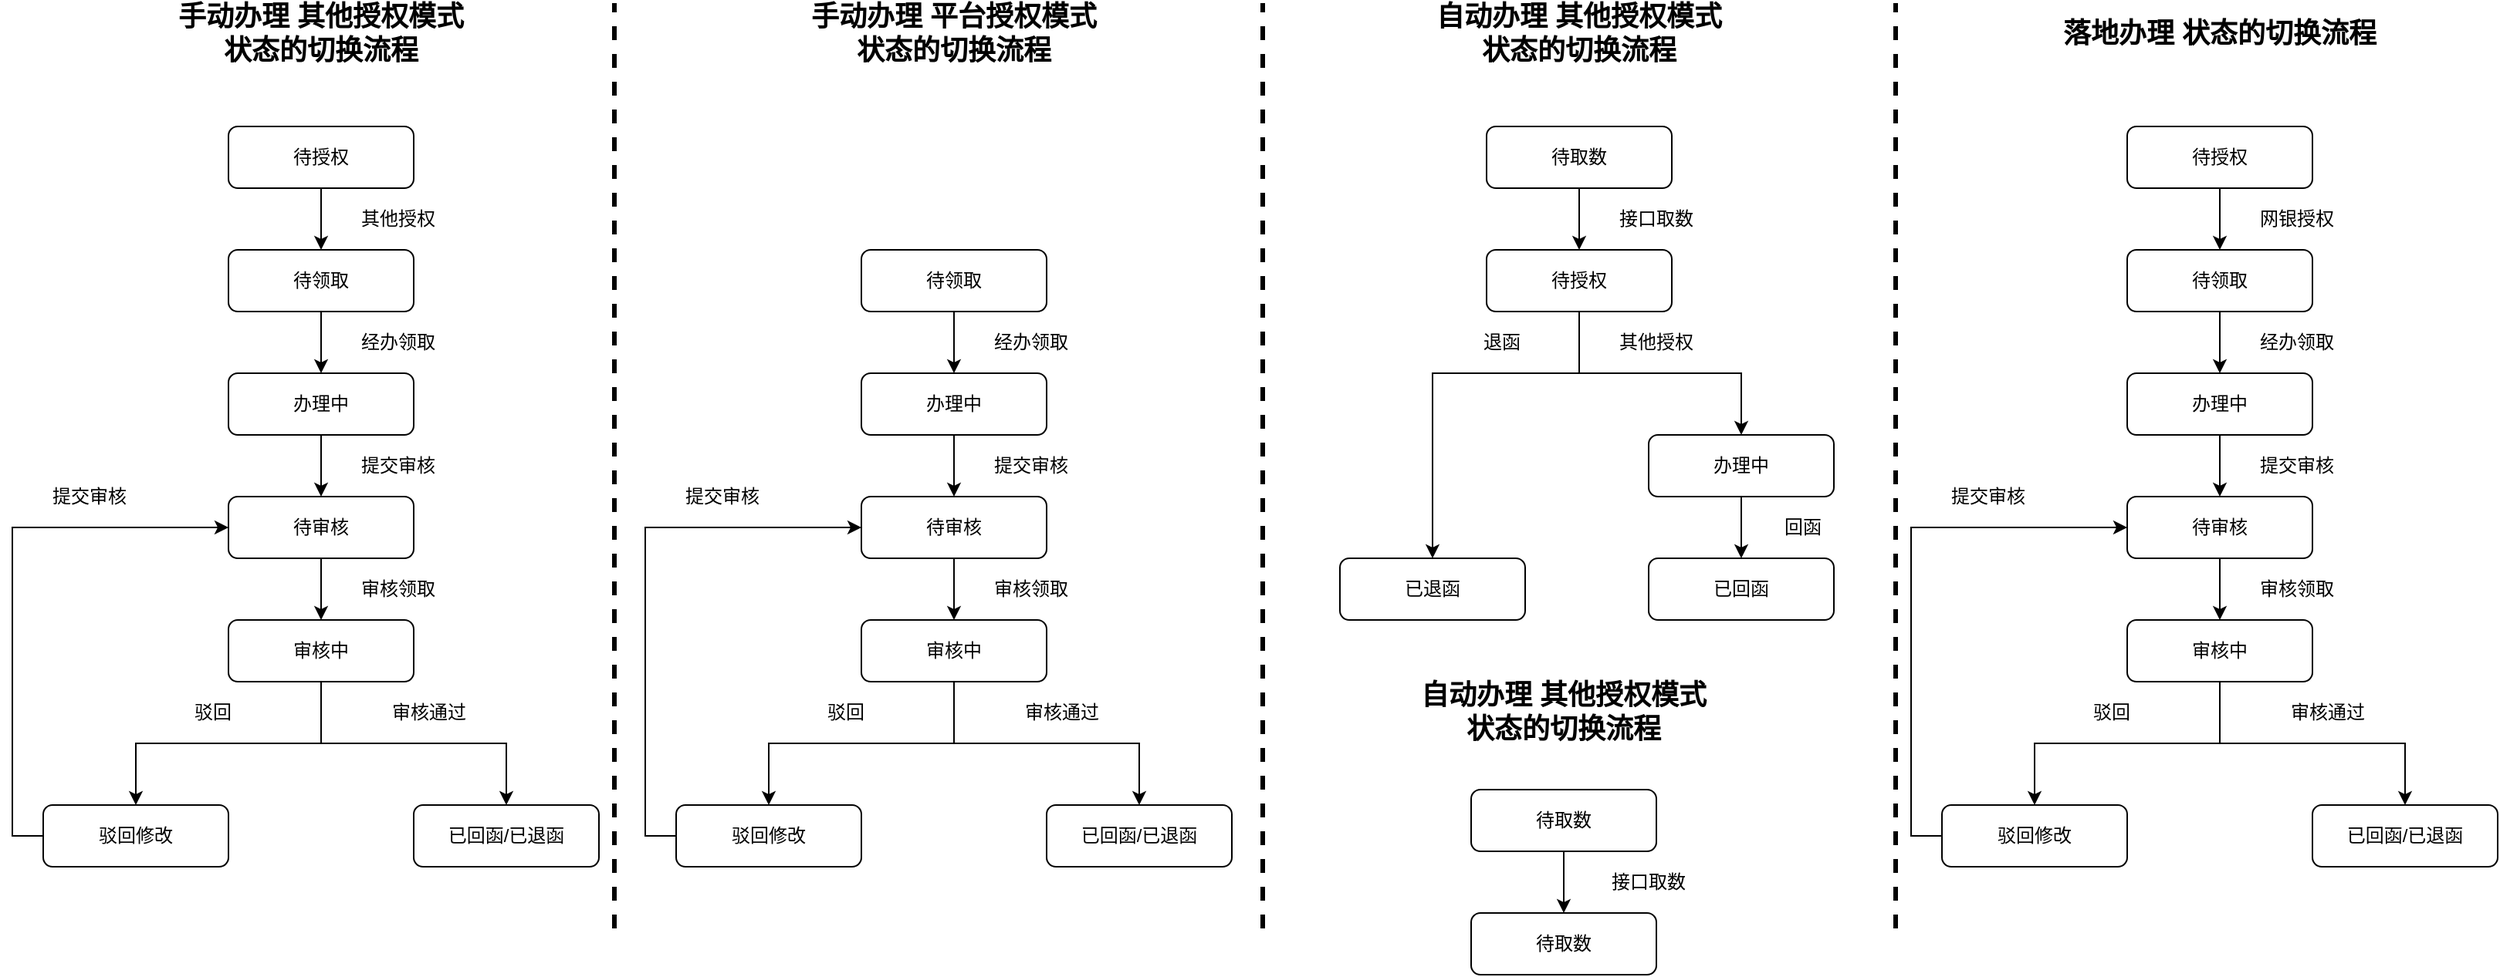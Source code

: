 <mxfile version="13.7.5" type="github">
  <diagram id="QbEDGIfnkf8j7JGIHZ4A" name="第 1 页">
    <mxGraphModel dx="1422" dy="794" grid="1" gridSize="10" guides="1" tooltips="1" connect="1" arrows="1" fold="1" page="1" pageScale="1" pageWidth="827" pageHeight="1169" math="0" shadow="0">
      <root>
        <mxCell id="0" />
        <mxCell id="1" parent="0" />
        <mxCell id="bwtcNRjYHlIZpcFxMYhS-3" style="edgeStyle=orthogonalEdgeStyle;rounded=0;orthogonalLoop=1;jettySize=auto;html=1;exitX=0.5;exitY=1;exitDx=0;exitDy=0;" edge="1" parent="1" source="bwtcNRjYHlIZpcFxMYhS-1" target="bwtcNRjYHlIZpcFxMYhS-2">
          <mxGeometry relative="1" as="geometry" />
        </mxCell>
        <mxCell id="bwtcNRjYHlIZpcFxMYhS-1" value="待授权" style="rounded=1;whiteSpace=wrap;html=1;" vertex="1" parent="1">
          <mxGeometry x="160" y="120" width="120" height="40" as="geometry" />
        </mxCell>
        <mxCell id="bwtcNRjYHlIZpcFxMYhS-6" style="edgeStyle=orthogonalEdgeStyle;rounded=0;orthogonalLoop=1;jettySize=auto;html=1;exitX=0.5;exitY=1;exitDx=0;exitDy=0;" edge="1" parent="1" source="bwtcNRjYHlIZpcFxMYhS-2" target="bwtcNRjYHlIZpcFxMYhS-5">
          <mxGeometry relative="1" as="geometry" />
        </mxCell>
        <mxCell id="bwtcNRjYHlIZpcFxMYhS-2" value="待领取" style="rounded=1;whiteSpace=wrap;html=1;" vertex="1" parent="1">
          <mxGeometry x="160" y="200" width="120" height="40" as="geometry" />
        </mxCell>
        <mxCell id="bwtcNRjYHlIZpcFxMYhS-4" value="其他授权" style="text;html=1;strokeColor=none;fillColor=none;align=center;verticalAlign=middle;whiteSpace=wrap;rounded=0;" vertex="1" parent="1">
          <mxGeometry x="220" y="170" width="100" height="20" as="geometry" />
        </mxCell>
        <mxCell id="bwtcNRjYHlIZpcFxMYhS-9" style="edgeStyle=orthogonalEdgeStyle;rounded=0;orthogonalLoop=1;jettySize=auto;html=1;exitX=0.5;exitY=1;exitDx=0;exitDy=0;" edge="1" parent="1" source="bwtcNRjYHlIZpcFxMYhS-5" target="bwtcNRjYHlIZpcFxMYhS-8">
          <mxGeometry relative="1" as="geometry" />
        </mxCell>
        <mxCell id="bwtcNRjYHlIZpcFxMYhS-5" value="办理中" style="rounded=1;whiteSpace=wrap;html=1;" vertex="1" parent="1">
          <mxGeometry x="160" y="280" width="120" height="40" as="geometry" />
        </mxCell>
        <mxCell id="bwtcNRjYHlIZpcFxMYhS-7" value="经办领取" style="text;html=1;strokeColor=none;fillColor=none;align=center;verticalAlign=middle;whiteSpace=wrap;rounded=0;" vertex="1" parent="1">
          <mxGeometry x="220" y="250" width="100" height="20" as="geometry" />
        </mxCell>
        <mxCell id="bwtcNRjYHlIZpcFxMYhS-12" style="edgeStyle=orthogonalEdgeStyle;rounded=0;orthogonalLoop=1;jettySize=auto;html=1;exitX=0.5;exitY=1;exitDx=0;exitDy=0;" edge="1" parent="1" source="bwtcNRjYHlIZpcFxMYhS-8" target="bwtcNRjYHlIZpcFxMYhS-11">
          <mxGeometry relative="1" as="geometry" />
        </mxCell>
        <mxCell id="bwtcNRjYHlIZpcFxMYhS-8" value="待审核" style="rounded=1;whiteSpace=wrap;html=1;" vertex="1" parent="1">
          <mxGeometry x="160" y="360" width="120" height="40" as="geometry" />
        </mxCell>
        <mxCell id="bwtcNRjYHlIZpcFxMYhS-10" value="提交审核" style="text;html=1;strokeColor=none;fillColor=none;align=center;verticalAlign=middle;whiteSpace=wrap;rounded=0;" vertex="1" parent="1">
          <mxGeometry x="220" y="330" width="100" height="20" as="geometry" />
        </mxCell>
        <mxCell id="bwtcNRjYHlIZpcFxMYhS-15" style="edgeStyle=orthogonalEdgeStyle;rounded=0;orthogonalLoop=1;jettySize=auto;html=1;exitX=0.5;exitY=1;exitDx=0;exitDy=0;" edge="1" parent="1" source="bwtcNRjYHlIZpcFxMYhS-11" target="bwtcNRjYHlIZpcFxMYhS-14">
          <mxGeometry relative="1" as="geometry" />
        </mxCell>
        <mxCell id="bwtcNRjYHlIZpcFxMYhS-22" style="edgeStyle=orthogonalEdgeStyle;rounded=0;orthogonalLoop=1;jettySize=auto;html=1;exitX=0.5;exitY=1;exitDx=0;exitDy=0;entryX=0.5;entryY=0;entryDx=0;entryDy=0;" edge="1" parent="1" source="bwtcNRjYHlIZpcFxMYhS-11" target="bwtcNRjYHlIZpcFxMYhS-21">
          <mxGeometry relative="1" as="geometry" />
        </mxCell>
        <mxCell id="bwtcNRjYHlIZpcFxMYhS-11" value="审核中" style="rounded=1;whiteSpace=wrap;html=1;" vertex="1" parent="1">
          <mxGeometry x="160" y="440" width="120" height="40" as="geometry" />
        </mxCell>
        <mxCell id="bwtcNRjYHlIZpcFxMYhS-13" value="审核领取" style="text;html=1;strokeColor=none;fillColor=none;align=center;verticalAlign=middle;whiteSpace=wrap;rounded=0;" vertex="1" parent="1">
          <mxGeometry x="220" y="410" width="100" height="20" as="geometry" />
        </mxCell>
        <mxCell id="bwtcNRjYHlIZpcFxMYhS-14" value="已回函/已退函" style="rounded=1;whiteSpace=wrap;html=1;" vertex="1" parent="1">
          <mxGeometry x="280" y="560" width="120" height="40" as="geometry" />
        </mxCell>
        <mxCell id="bwtcNRjYHlIZpcFxMYhS-18" value="审核通过" style="text;html=1;strokeColor=none;fillColor=none;align=center;verticalAlign=middle;whiteSpace=wrap;rounded=0;" vertex="1" parent="1">
          <mxGeometry x="240" y="490" width="100" height="20" as="geometry" />
        </mxCell>
        <mxCell id="bwtcNRjYHlIZpcFxMYhS-20" value="驳回" style="text;html=1;strokeColor=none;fillColor=none;align=center;verticalAlign=middle;whiteSpace=wrap;rounded=0;" vertex="1" parent="1">
          <mxGeometry x="120" y="490" width="60" height="20" as="geometry" />
        </mxCell>
        <mxCell id="bwtcNRjYHlIZpcFxMYhS-23" style="edgeStyle=orthogonalEdgeStyle;rounded=0;orthogonalLoop=1;jettySize=auto;html=1;exitX=0;exitY=0.5;exitDx=0;exitDy=0;entryX=0;entryY=0.5;entryDx=0;entryDy=0;" edge="1" parent="1" source="bwtcNRjYHlIZpcFxMYhS-21" target="bwtcNRjYHlIZpcFxMYhS-8">
          <mxGeometry relative="1" as="geometry" />
        </mxCell>
        <mxCell id="bwtcNRjYHlIZpcFxMYhS-21" value="驳回修改" style="rounded=1;whiteSpace=wrap;html=1;" vertex="1" parent="1">
          <mxGeometry x="40" y="560" width="120" height="40" as="geometry" />
        </mxCell>
        <mxCell id="bwtcNRjYHlIZpcFxMYhS-24" value="提交审核" style="text;html=1;strokeColor=none;fillColor=none;align=center;verticalAlign=middle;whiteSpace=wrap;rounded=0;" vertex="1" parent="1">
          <mxGeometry x="40" y="350" width="60" height="20" as="geometry" />
        </mxCell>
        <mxCell id="bwtcNRjYHlIZpcFxMYhS-25" value="手动办理 其他授权模式&lt;br&gt;状态的切换流程" style="text;html=1;strokeColor=none;fillColor=none;align=center;verticalAlign=middle;whiteSpace=wrap;rounded=0;fontSize=18;fontStyle=1" vertex="1" parent="1">
          <mxGeometry x="75" y="40" width="290" height="40" as="geometry" />
        </mxCell>
        <mxCell id="bwtcNRjYHlIZpcFxMYhS-28" style="edgeStyle=orthogonalEdgeStyle;rounded=0;orthogonalLoop=1;jettySize=auto;html=1;exitX=0.5;exitY=1;exitDx=0;exitDy=0;" edge="1" source="bwtcNRjYHlIZpcFxMYhS-29" target="bwtcNRjYHlIZpcFxMYhS-32" parent="1">
          <mxGeometry relative="1" as="geometry" />
        </mxCell>
        <mxCell id="bwtcNRjYHlIZpcFxMYhS-29" value="待领取" style="rounded=1;whiteSpace=wrap;html=1;" vertex="1" parent="1">
          <mxGeometry x="570" y="200" width="120" height="40" as="geometry" />
        </mxCell>
        <mxCell id="bwtcNRjYHlIZpcFxMYhS-31" style="edgeStyle=orthogonalEdgeStyle;rounded=0;orthogonalLoop=1;jettySize=auto;html=1;exitX=0.5;exitY=1;exitDx=0;exitDy=0;" edge="1" source="bwtcNRjYHlIZpcFxMYhS-32" target="bwtcNRjYHlIZpcFxMYhS-35" parent="1">
          <mxGeometry relative="1" as="geometry" />
        </mxCell>
        <mxCell id="bwtcNRjYHlIZpcFxMYhS-32" value="办理中" style="rounded=1;whiteSpace=wrap;html=1;" vertex="1" parent="1">
          <mxGeometry x="570" y="280" width="120" height="40" as="geometry" />
        </mxCell>
        <mxCell id="bwtcNRjYHlIZpcFxMYhS-33" value="经办领取" style="text;html=1;strokeColor=none;fillColor=none;align=center;verticalAlign=middle;whiteSpace=wrap;rounded=0;" vertex="1" parent="1">
          <mxGeometry x="630" y="250" width="100" height="20" as="geometry" />
        </mxCell>
        <mxCell id="bwtcNRjYHlIZpcFxMYhS-34" style="edgeStyle=orthogonalEdgeStyle;rounded=0;orthogonalLoop=1;jettySize=auto;html=1;exitX=0.5;exitY=1;exitDx=0;exitDy=0;" edge="1" source="bwtcNRjYHlIZpcFxMYhS-35" target="bwtcNRjYHlIZpcFxMYhS-39" parent="1">
          <mxGeometry relative="1" as="geometry" />
        </mxCell>
        <mxCell id="bwtcNRjYHlIZpcFxMYhS-35" value="待审核" style="rounded=1;whiteSpace=wrap;html=1;" vertex="1" parent="1">
          <mxGeometry x="570" y="360" width="120" height="40" as="geometry" />
        </mxCell>
        <mxCell id="bwtcNRjYHlIZpcFxMYhS-36" value="提交审核" style="text;html=1;strokeColor=none;fillColor=none;align=center;verticalAlign=middle;whiteSpace=wrap;rounded=0;" vertex="1" parent="1">
          <mxGeometry x="630" y="330" width="100" height="20" as="geometry" />
        </mxCell>
        <mxCell id="bwtcNRjYHlIZpcFxMYhS-37" style="edgeStyle=orthogonalEdgeStyle;rounded=0;orthogonalLoop=1;jettySize=auto;html=1;exitX=0.5;exitY=1;exitDx=0;exitDy=0;" edge="1" source="bwtcNRjYHlIZpcFxMYhS-39" target="bwtcNRjYHlIZpcFxMYhS-41" parent="1">
          <mxGeometry relative="1" as="geometry" />
        </mxCell>
        <mxCell id="bwtcNRjYHlIZpcFxMYhS-38" style="edgeStyle=orthogonalEdgeStyle;rounded=0;orthogonalLoop=1;jettySize=auto;html=1;exitX=0.5;exitY=1;exitDx=0;exitDy=0;entryX=0.5;entryY=0;entryDx=0;entryDy=0;" edge="1" source="bwtcNRjYHlIZpcFxMYhS-39" target="bwtcNRjYHlIZpcFxMYhS-45" parent="1">
          <mxGeometry relative="1" as="geometry" />
        </mxCell>
        <mxCell id="bwtcNRjYHlIZpcFxMYhS-39" value="审核中" style="rounded=1;whiteSpace=wrap;html=1;" vertex="1" parent="1">
          <mxGeometry x="570" y="440" width="120" height="40" as="geometry" />
        </mxCell>
        <mxCell id="bwtcNRjYHlIZpcFxMYhS-40" value="审核领取" style="text;html=1;strokeColor=none;fillColor=none;align=center;verticalAlign=middle;whiteSpace=wrap;rounded=0;" vertex="1" parent="1">
          <mxGeometry x="630" y="410" width="100" height="20" as="geometry" />
        </mxCell>
        <mxCell id="bwtcNRjYHlIZpcFxMYhS-41" value="已回函/已退函" style="rounded=1;whiteSpace=wrap;html=1;" vertex="1" parent="1">
          <mxGeometry x="690" y="560" width="120" height="40" as="geometry" />
        </mxCell>
        <mxCell id="bwtcNRjYHlIZpcFxMYhS-42" value="审核通过" style="text;html=1;strokeColor=none;fillColor=none;align=center;verticalAlign=middle;whiteSpace=wrap;rounded=0;" vertex="1" parent="1">
          <mxGeometry x="650" y="490" width="100" height="20" as="geometry" />
        </mxCell>
        <mxCell id="bwtcNRjYHlIZpcFxMYhS-43" value="驳回" style="text;html=1;strokeColor=none;fillColor=none;align=center;verticalAlign=middle;whiteSpace=wrap;rounded=0;" vertex="1" parent="1">
          <mxGeometry x="530" y="490" width="60" height="20" as="geometry" />
        </mxCell>
        <mxCell id="bwtcNRjYHlIZpcFxMYhS-44" style="edgeStyle=orthogonalEdgeStyle;rounded=0;orthogonalLoop=1;jettySize=auto;html=1;exitX=0;exitY=0.5;exitDx=0;exitDy=0;entryX=0;entryY=0.5;entryDx=0;entryDy=0;" edge="1" source="bwtcNRjYHlIZpcFxMYhS-45" target="bwtcNRjYHlIZpcFxMYhS-35" parent="1">
          <mxGeometry relative="1" as="geometry" />
        </mxCell>
        <mxCell id="bwtcNRjYHlIZpcFxMYhS-45" value="驳回修改" style="rounded=1;whiteSpace=wrap;html=1;" vertex="1" parent="1">
          <mxGeometry x="450" y="560" width="120" height="40" as="geometry" />
        </mxCell>
        <mxCell id="bwtcNRjYHlIZpcFxMYhS-46" value="提交审核" style="text;html=1;strokeColor=none;fillColor=none;align=center;verticalAlign=middle;whiteSpace=wrap;rounded=0;" vertex="1" parent="1">
          <mxGeometry x="450" y="350" width="60" height="20" as="geometry" />
        </mxCell>
        <mxCell id="bwtcNRjYHlIZpcFxMYhS-47" value="手动办理 平台授权模式&lt;br&gt;状态的切换流程" style="text;html=1;strokeColor=none;fillColor=none;align=center;verticalAlign=middle;whiteSpace=wrap;rounded=0;fontSize=18;fontStyle=1" vertex="1" parent="1">
          <mxGeometry x="485" y="40" width="290" height="40" as="geometry" />
        </mxCell>
        <mxCell id="bwtcNRjYHlIZpcFxMYhS-48" value="" style="endArrow=none;dashed=1;html=1;fontSize=18;fontStyle=1;strokeWidth=3;" edge="1" parent="1">
          <mxGeometry width="50" height="50" relative="1" as="geometry">
            <mxPoint x="410" y="640" as="sourcePoint" />
            <mxPoint x="410" y="40" as="targetPoint" />
          </mxGeometry>
        </mxCell>
        <mxCell id="bwtcNRjYHlIZpcFxMYhS-50" value="" style="endArrow=none;dashed=1;html=1;fontSize=18;fontStyle=1;strokeWidth=3;" edge="1" parent="1">
          <mxGeometry width="50" height="50" relative="1" as="geometry">
            <mxPoint x="830" y="640" as="sourcePoint" />
            <mxPoint x="830" y="40" as="targetPoint" />
          </mxGeometry>
        </mxCell>
        <mxCell id="bwtcNRjYHlIZpcFxMYhS-103" style="edgeStyle=orthogonalEdgeStyle;rounded=0;orthogonalLoop=1;jettySize=auto;html=1;exitX=0.5;exitY=1;exitDx=0;exitDy=0;strokeWidth=1;fontSize=12;" edge="1" parent="1" source="bwtcNRjYHlIZpcFxMYhS-52" target="bwtcNRjYHlIZpcFxMYhS-102">
          <mxGeometry relative="1" as="geometry" />
        </mxCell>
        <mxCell id="bwtcNRjYHlIZpcFxMYhS-107" style="edgeStyle=orthogonalEdgeStyle;rounded=0;orthogonalLoop=1;jettySize=auto;html=1;exitX=0.5;exitY=1;exitDx=0;exitDy=0;entryX=0.5;entryY=0;entryDx=0;entryDy=0;strokeWidth=1;fontSize=12;" edge="1" parent="1" source="bwtcNRjYHlIZpcFxMYhS-52" target="bwtcNRjYHlIZpcFxMYhS-54">
          <mxGeometry relative="1" as="geometry">
            <Array as="points">
              <mxPoint x="1035" y="280" />
              <mxPoint x="940" y="280" />
            </Array>
          </mxGeometry>
        </mxCell>
        <mxCell id="bwtcNRjYHlIZpcFxMYhS-52" value="待授权" style="rounded=1;whiteSpace=wrap;html=1;" vertex="1" parent="1">
          <mxGeometry x="975" y="200" width="120" height="40" as="geometry" />
        </mxCell>
        <mxCell id="bwtcNRjYHlIZpcFxMYhS-54" value="已退函" style="rounded=1;whiteSpace=wrap;html=1;" vertex="1" parent="1">
          <mxGeometry x="880" y="400" width="120" height="40" as="geometry" />
        </mxCell>
        <mxCell id="bwtcNRjYHlIZpcFxMYhS-55" value="退函" style="text;html=1;strokeColor=none;fillColor=none;align=center;verticalAlign=middle;whiteSpace=wrap;rounded=0;" vertex="1" parent="1">
          <mxGeometry x="935" y="250" width="100" height="20" as="geometry" />
        </mxCell>
        <mxCell id="bwtcNRjYHlIZpcFxMYhS-72" value="自动办理 其他授权模式&lt;br&gt;状态的切换流程" style="text;html=1;strokeColor=none;fillColor=none;align=center;verticalAlign=middle;whiteSpace=wrap;rounded=0;fontSize=18;fontStyle=1" vertex="1" parent="1">
          <mxGeometry x="890" y="50" width="290" height="20" as="geometry" />
        </mxCell>
        <mxCell id="bwtcNRjYHlIZpcFxMYhS-73" value="" style="endArrow=none;dashed=1;html=1;fontSize=18;fontStyle=1;strokeWidth=3;" edge="1" parent="1">
          <mxGeometry width="50" height="50" relative="1" as="geometry">
            <mxPoint x="1240" y="640" as="sourcePoint" />
            <mxPoint x="1240" y="40" as="targetPoint" />
          </mxGeometry>
        </mxCell>
        <mxCell id="bwtcNRjYHlIZpcFxMYhS-74" style="edgeStyle=orthogonalEdgeStyle;rounded=0;orthogonalLoop=1;jettySize=auto;html=1;exitX=0.5;exitY=1;exitDx=0;exitDy=0;" edge="1" source="bwtcNRjYHlIZpcFxMYhS-75" target="bwtcNRjYHlIZpcFxMYhS-77" parent="1">
          <mxGeometry relative="1" as="geometry" />
        </mxCell>
        <mxCell id="bwtcNRjYHlIZpcFxMYhS-75" value="待授权" style="rounded=1;whiteSpace=wrap;html=1;" vertex="1" parent="1">
          <mxGeometry x="1390" y="120" width="120" height="40" as="geometry" />
        </mxCell>
        <mxCell id="bwtcNRjYHlIZpcFxMYhS-76" style="edgeStyle=orthogonalEdgeStyle;rounded=0;orthogonalLoop=1;jettySize=auto;html=1;exitX=0.5;exitY=1;exitDx=0;exitDy=0;" edge="1" source="bwtcNRjYHlIZpcFxMYhS-77" target="bwtcNRjYHlIZpcFxMYhS-80" parent="1">
          <mxGeometry relative="1" as="geometry" />
        </mxCell>
        <mxCell id="bwtcNRjYHlIZpcFxMYhS-77" value="待领取" style="rounded=1;whiteSpace=wrap;html=1;" vertex="1" parent="1">
          <mxGeometry x="1390" y="200" width="120" height="40" as="geometry" />
        </mxCell>
        <mxCell id="bwtcNRjYHlIZpcFxMYhS-78" value="网银授权" style="text;html=1;strokeColor=none;fillColor=none;align=center;verticalAlign=middle;whiteSpace=wrap;rounded=0;" vertex="1" parent="1">
          <mxGeometry x="1450" y="170" width="100" height="20" as="geometry" />
        </mxCell>
        <mxCell id="bwtcNRjYHlIZpcFxMYhS-79" style="edgeStyle=orthogonalEdgeStyle;rounded=0;orthogonalLoop=1;jettySize=auto;html=1;exitX=0.5;exitY=1;exitDx=0;exitDy=0;" edge="1" source="bwtcNRjYHlIZpcFxMYhS-80" target="bwtcNRjYHlIZpcFxMYhS-83" parent="1">
          <mxGeometry relative="1" as="geometry" />
        </mxCell>
        <mxCell id="bwtcNRjYHlIZpcFxMYhS-80" value="办理中" style="rounded=1;whiteSpace=wrap;html=1;" vertex="1" parent="1">
          <mxGeometry x="1390" y="280" width="120" height="40" as="geometry" />
        </mxCell>
        <mxCell id="bwtcNRjYHlIZpcFxMYhS-81" value="经办领取" style="text;html=1;strokeColor=none;fillColor=none;align=center;verticalAlign=middle;whiteSpace=wrap;rounded=0;" vertex="1" parent="1">
          <mxGeometry x="1450" y="250" width="100" height="20" as="geometry" />
        </mxCell>
        <mxCell id="bwtcNRjYHlIZpcFxMYhS-82" style="edgeStyle=orthogonalEdgeStyle;rounded=0;orthogonalLoop=1;jettySize=auto;html=1;exitX=0.5;exitY=1;exitDx=0;exitDy=0;" edge="1" source="bwtcNRjYHlIZpcFxMYhS-83" target="bwtcNRjYHlIZpcFxMYhS-87" parent="1">
          <mxGeometry relative="1" as="geometry" />
        </mxCell>
        <mxCell id="bwtcNRjYHlIZpcFxMYhS-83" value="待审核" style="rounded=1;whiteSpace=wrap;html=1;" vertex="1" parent="1">
          <mxGeometry x="1390" y="360" width="120" height="40" as="geometry" />
        </mxCell>
        <mxCell id="bwtcNRjYHlIZpcFxMYhS-84" value="提交审核" style="text;html=1;strokeColor=none;fillColor=none;align=center;verticalAlign=middle;whiteSpace=wrap;rounded=0;" vertex="1" parent="1">
          <mxGeometry x="1450" y="330" width="100" height="20" as="geometry" />
        </mxCell>
        <mxCell id="bwtcNRjYHlIZpcFxMYhS-85" style="edgeStyle=orthogonalEdgeStyle;rounded=0;orthogonalLoop=1;jettySize=auto;html=1;exitX=0.5;exitY=1;exitDx=0;exitDy=0;" edge="1" source="bwtcNRjYHlIZpcFxMYhS-87" target="bwtcNRjYHlIZpcFxMYhS-95" parent="1">
          <mxGeometry relative="1" as="geometry" />
        </mxCell>
        <mxCell id="bwtcNRjYHlIZpcFxMYhS-86" style="edgeStyle=orthogonalEdgeStyle;rounded=0;orthogonalLoop=1;jettySize=auto;html=1;exitX=0.5;exitY=1;exitDx=0;exitDy=0;entryX=0.5;entryY=0;entryDx=0;entryDy=0;" edge="1" source="bwtcNRjYHlIZpcFxMYhS-87" target="bwtcNRjYHlIZpcFxMYhS-92" parent="1">
          <mxGeometry relative="1" as="geometry" />
        </mxCell>
        <mxCell id="bwtcNRjYHlIZpcFxMYhS-87" value="审核中" style="rounded=1;whiteSpace=wrap;html=1;" vertex="1" parent="1">
          <mxGeometry x="1390" y="440" width="120" height="40" as="geometry" />
        </mxCell>
        <mxCell id="bwtcNRjYHlIZpcFxMYhS-88" value="审核领取" style="text;html=1;strokeColor=none;fillColor=none;align=center;verticalAlign=middle;whiteSpace=wrap;rounded=0;" vertex="1" parent="1">
          <mxGeometry x="1450" y="410" width="100" height="20" as="geometry" />
        </mxCell>
        <mxCell id="bwtcNRjYHlIZpcFxMYhS-89" value="审核通过" style="text;html=1;strokeColor=none;fillColor=none;align=center;verticalAlign=middle;whiteSpace=wrap;rounded=0;" vertex="1" parent="1">
          <mxGeometry x="1470" y="490" width="100" height="20" as="geometry" />
        </mxCell>
        <mxCell id="bwtcNRjYHlIZpcFxMYhS-90" value="驳回" style="text;html=1;strokeColor=none;fillColor=none;align=center;verticalAlign=middle;whiteSpace=wrap;rounded=0;" vertex="1" parent="1">
          <mxGeometry x="1350" y="490" width="60" height="20" as="geometry" />
        </mxCell>
        <mxCell id="bwtcNRjYHlIZpcFxMYhS-91" style="edgeStyle=orthogonalEdgeStyle;rounded=0;orthogonalLoop=1;jettySize=auto;html=1;exitX=0;exitY=0.5;exitDx=0;exitDy=0;entryX=0;entryY=0.5;entryDx=0;entryDy=0;" edge="1" source="bwtcNRjYHlIZpcFxMYhS-92" target="bwtcNRjYHlIZpcFxMYhS-83" parent="1">
          <mxGeometry relative="1" as="geometry" />
        </mxCell>
        <mxCell id="bwtcNRjYHlIZpcFxMYhS-92" value="驳回修改" style="rounded=1;whiteSpace=wrap;html=1;" vertex="1" parent="1">
          <mxGeometry x="1270" y="560" width="120" height="40" as="geometry" />
        </mxCell>
        <mxCell id="bwtcNRjYHlIZpcFxMYhS-93" value="提交审核" style="text;html=1;strokeColor=none;fillColor=none;align=center;verticalAlign=middle;whiteSpace=wrap;rounded=0;" vertex="1" parent="1">
          <mxGeometry x="1270" y="350" width="60" height="20" as="geometry" />
        </mxCell>
        <mxCell id="bwtcNRjYHlIZpcFxMYhS-94" value="落地办理 状态的切换流程" style="text;html=1;strokeColor=none;fillColor=none;align=center;verticalAlign=middle;whiteSpace=wrap;rounded=0;fontSize=18;fontStyle=1" vertex="1" parent="1">
          <mxGeometry x="1305" y="50" width="290" height="20" as="geometry" />
        </mxCell>
        <mxCell id="bwtcNRjYHlIZpcFxMYhS-95" value="已回函/已退函" style="rounded=1;whiteSpace=wrap;html=1;" vertex="1" parent="1">
          <mxGeometry x="1510" y="560" width="120" height="40" as="geometry" />
        </mxCell>
        <mxCell id="bwtcNRjYHlIZpcFxMYhS-99" value="已回函" style="rounded=1;whiteSpace=wrap;html=1;fontSize=12;" vertex="1" parent="1">
          <mxGeometry x="1080" y="400" width="120" height="40" as="geometry" />
        </mxCell>
        <mxCell id="bwtcNRjYHlIZpcFxMYhS-101" value="回函" style="text;html=1;strokeColor=none;fillColor=none;align=center;verticalAlign=middle;whiteSpace=wrap;rounded=0;" vertex="1" parent="1">
          <mxGeometry x="1130" y="370" width="100" height="20" as="geometry" />
        </mxCell>
        <mxCell id="bwtcNRjYHlIZpcFxMYhS-106" style="edgeStyle=orthogonalEdgeStyle;rounded=0;orthogonalLoop=1;jettySize=auto;html=1;exitX=0.5;exitY=1;exitDx=0;exitDy=0;strokeWidth=1;fontSize=12;" edge="1" parent="1" source="bwtcNRjYHlIZpcFxMYhS-102" target="bwtcNRjYHlIZpcFxMYhS-99">
          <mxGeometry relative="1" as="geometry" />
        </mxCell>
        <mxCell id="bwtcNRjYHlIZpcFxMYhS-102" value="办理中" style="rounded=1;whiteSpace=wrap;html=1;fontSize=12;" vertex="1" parent="1">
          <mxGeometry x="1080" y="320" width="120" height="40" as="geometry" />
        </mxCell>
        <mxCell id="bwtcNRjYHlIZpcFxMYhS-104" value="其他授权" style="text;html=1;strokeColor=none;fillColor=none;align=center;verticalAlign=middle;whiteSpace=wrap;rounded=0;" vertex="1" parent="1">
          <mxGeometry x="1035" y="250" width="100" height="20" as="geometry" />
        </mxCell>
        <mxCell id="bwtcNRjYHlIZpcFxMYhS-108" value="自动办理 其他授权模式&lt;br&gt;状态的切换流程" style="text;html=1;strokeColor=none;fillColor=none;align=center;verticalAlign=middle;whiteSpace=wrap;rounded=0;fontSize=18;fontStyle=1" vertex="1" parent="1">
          <mxGeometry x="880" y="490" width="290" height="20" as="geometry" />
        </mxCell>
        <mxCell id="bwtcNRjYHlIZpcFxMYhS-114" style="edgeStyle=orthogonalEdgeStyle;rounded=0;orthogonalLoop=1;jettySize=auto;html=1;exitX=0.5;exitY=1;exitDx=0;exitDy=0;strokeWidth=1;fontSize=12;" edge="1" parent="1" source="bwtcNRjYHlIZpcFxMYhS-109" target="bwtcNRjYHlIZpcFxMYhS-113">
          <mxGeometry relative="1" as="geometry" />
        </mxCell>
        <mxCell id="bwtcNRjYHlIZpcFxMYhS-109" value="待取数" style="rounded=1;whiteSpace=wrap;html=1;" vertex="1" parent="1">
          <mxGeometry x="965" y="550" width="120" height="40" as="geometry" />
        </mxCell>
        <mxCell id="bwtcNRjYHlIZpcFxMYhS-111" style="edgeStyle=orthogonalEdgeStyle;rounded=0;orthogonalLoop=1;jettySize=auto;html=1;exitX=0.5;exitY=1;exitDx=0;exitDy=0;entryX=0.5;entryY=0;entryDx=0;entryDy=0;strokeWidth=1;fontSize=12;" edge="1" parent="1" source="bwtcNRjYHlIZpcFxMYhS-110" target="bwtcNRjYHlIZpcFxMYhS-52">
          <mxGeometry relative="1" as="geometry" />
        </mxCell>
        <mxCell id="bwtcNRjYHlIZpcFxMYhS-110" value="待取数" style="rounded=1;whiteSpace=wrap;html=1;" vertex="1" parent="1">
          <mxGeometry x="975" y="120" width="120" height="40" as="geometry" />
        </mxCell>
        <mxCell id="bwtcNRjYHlIZpcFxMYhS-112" value="接口取数" style="text;html=1;strokeColor=none;fillColor=none;align=center;verticalAlign=middle;whiteSpace=wrap;rounded=0;" vertex="1" parent="1">
          <mxGeometry x="1035" y="170" width="100" height="20" as="geometry" />
        </mxCell>
        <mxCell id="bwtcNRjYHlIZpcFxMYhS-113" value="待取数" style="rounded=1;whiteSpace=wrap;html=1;fontSize=12;" vertex="1" parent="1">
          <mxGeometry x="965" y="630" width="120" height="40" as="geometry" />
        </mxCell>
        <mxCell id="bwtcNRjYHlIZpcFxMYhS-115" value="接口取数" style="text;html=1;strokeColor=none;fillColor=none;align=center;verticalAlign=middle;whiteSpace=wrap;rounded=0;" vertex="1" parent="1">
          <mxGeometry x="1030" y="600" width="100" height="20" as="geometry" />
        </mxCell>
      </root>
    </mxGraphModel>
  </diagram>
</mxfile>
